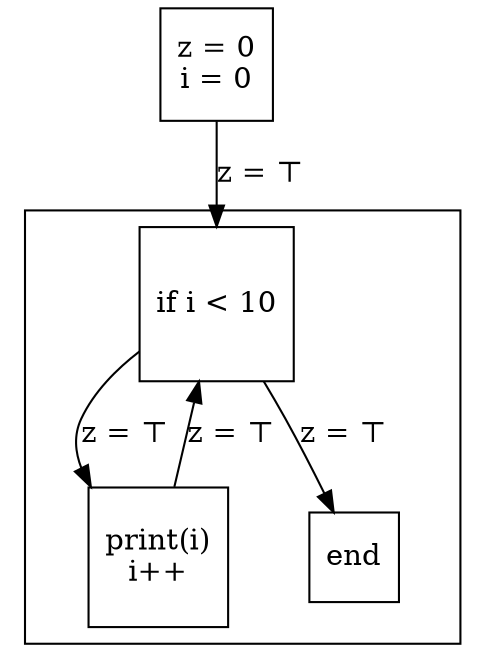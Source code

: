 digraph G {
    node[shape="square"]
    z[label="z = 0\ni = 0"]

    z -> cond1 [ label="z = ⊤" ]

	subgraph cluster_0 {
        cond1[label="if i < 10"]
        loopbody1[label="print(i)\ni++"]
        end

        cond1 -> loopbody1, end [ label="z = ⊤" ]
        loopbody1 -> cond1  [ label="z = ⊤" ]
	}

    
}